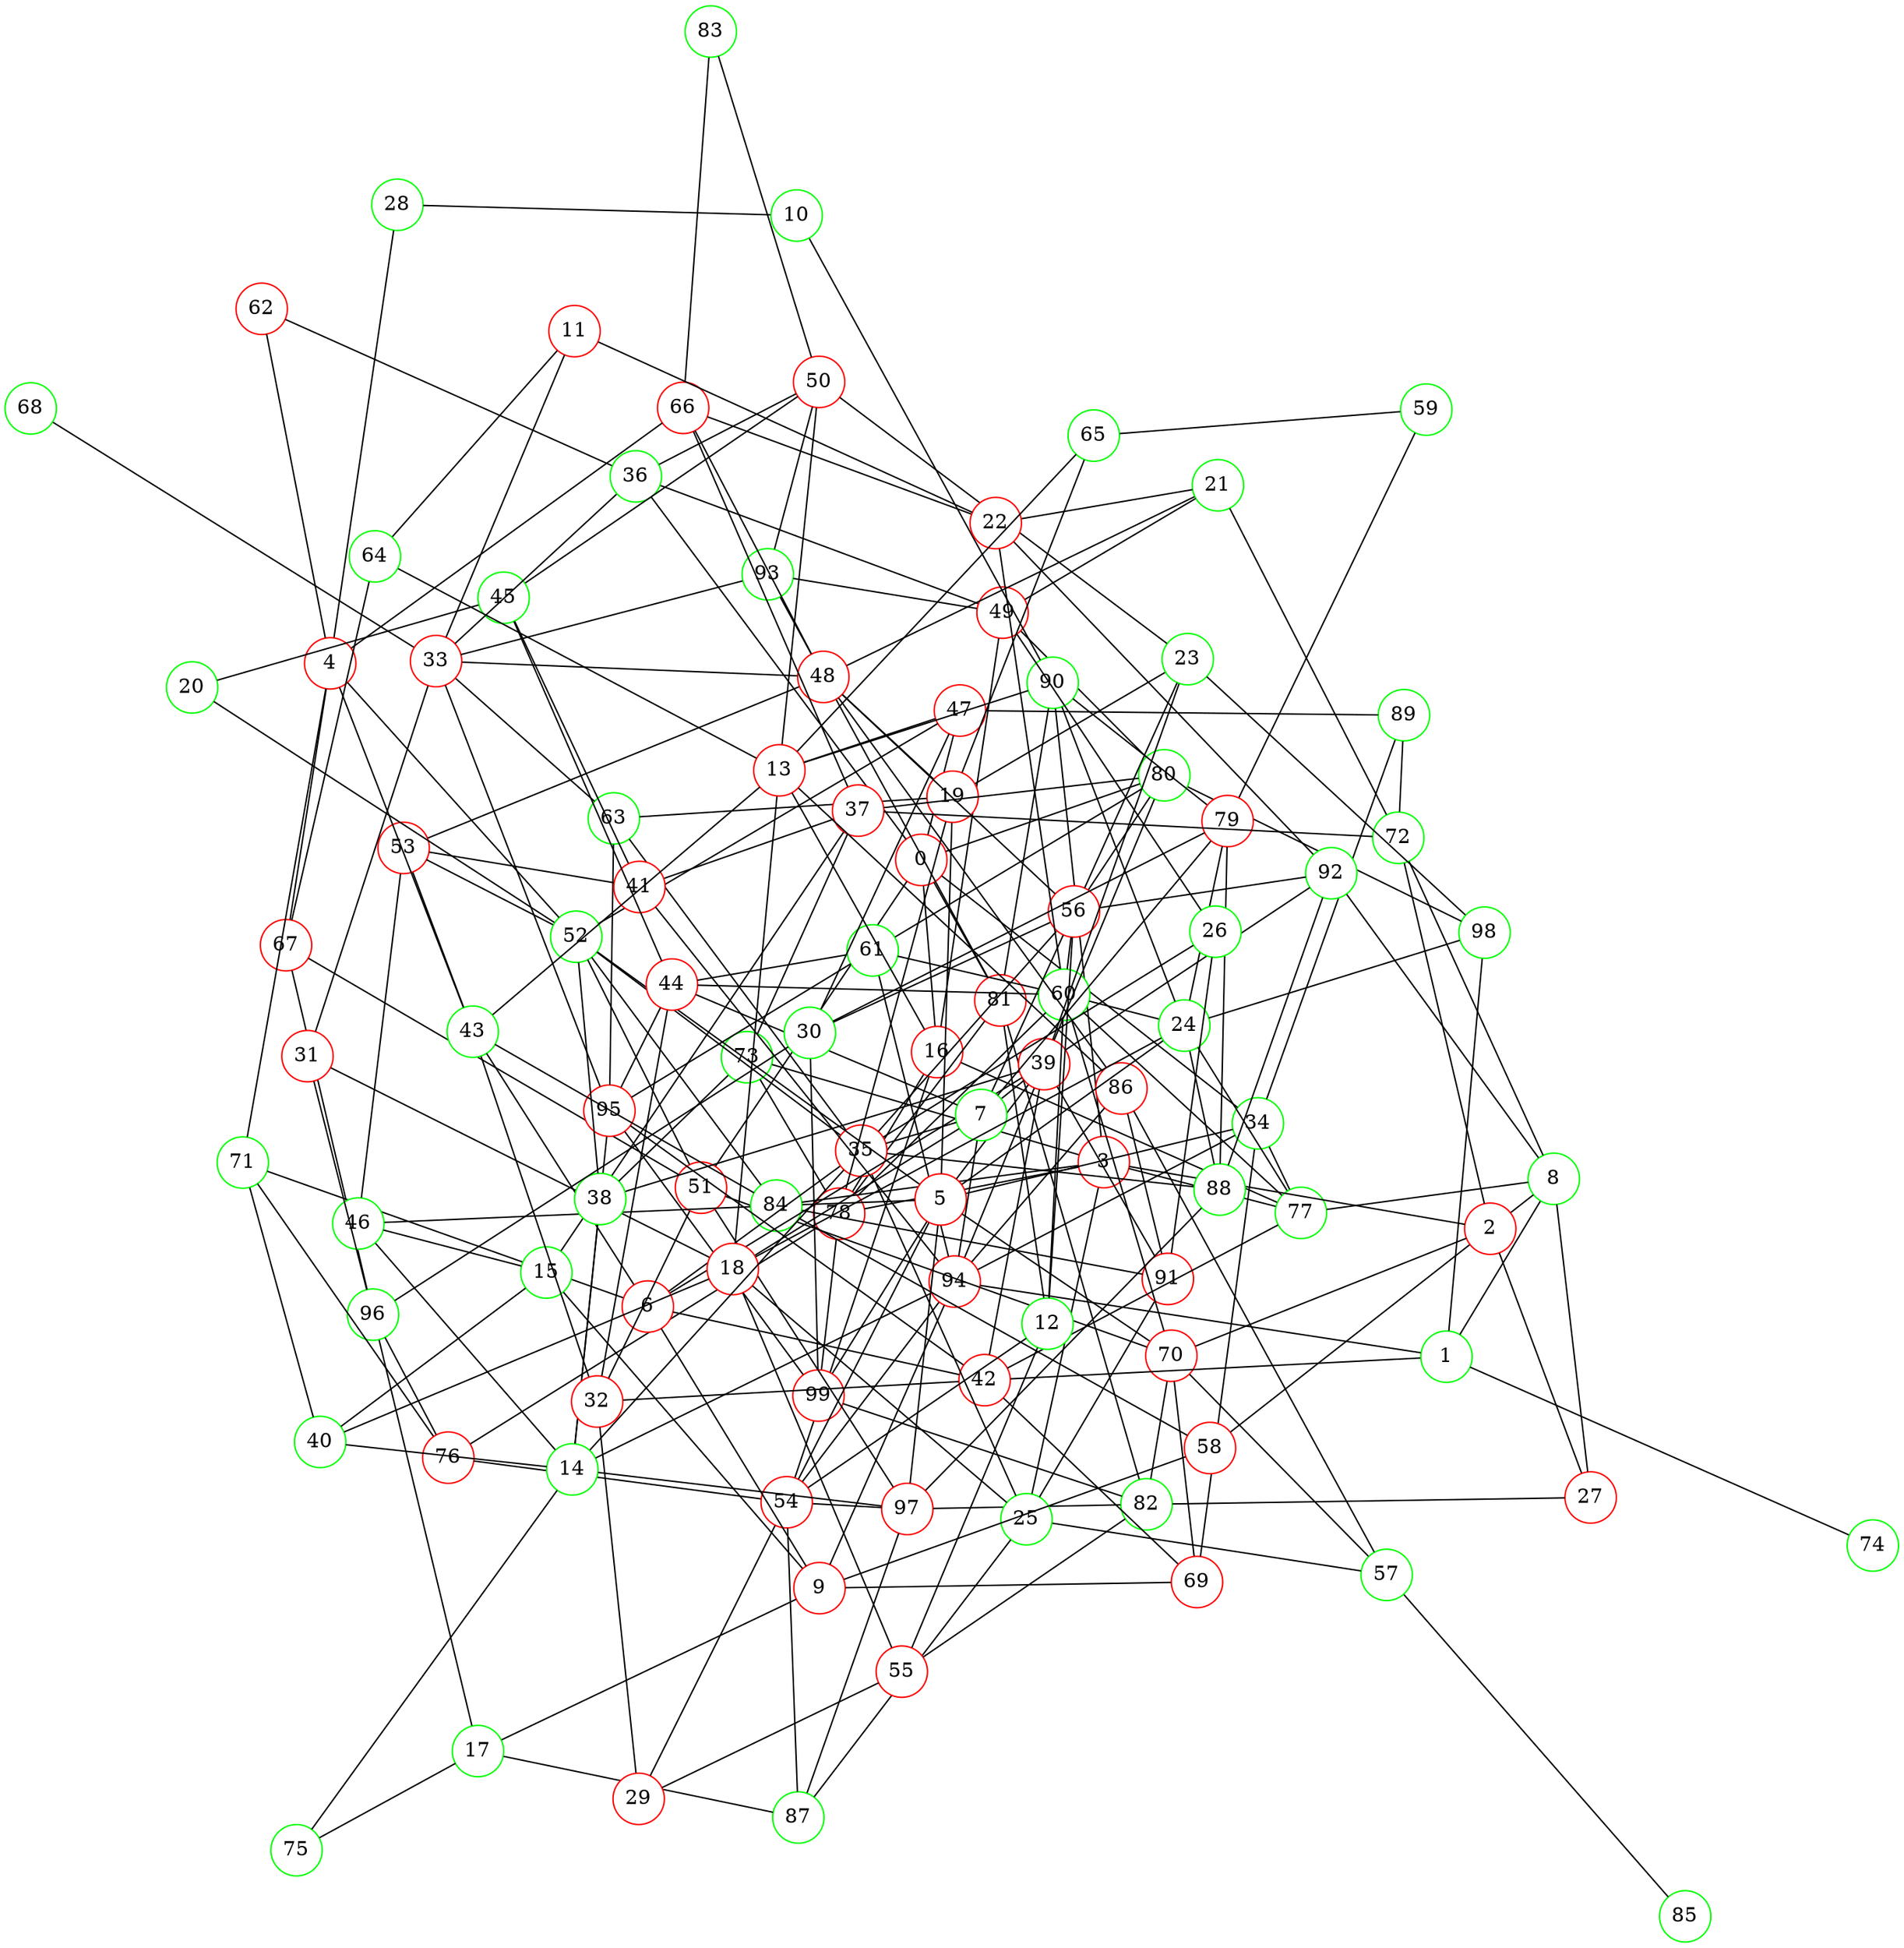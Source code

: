 graph {
graph ["layout"="fdp"]
node ["style"="filled","fillcolor"="white","fixedsize"="true","shape"="circle"]
"0" ["color"="red"]
"16" ["color"="red"]
"49" ["color"="red"]
"80" ["color"="green"]
"98" ["color"="green"]
"93" ["color"="green"]
"54" ["color"="red"]
"97" ["color"="red"]
"87" ["color"="green"]
"76" ["color"="red"]
"96" ["color"="green"]
"78" ["color"="red"]
"81" ["color"="red"]
"82" ["color"="green"]
"99" ["color"="red"]
"90" ["color"="green"]
"94" ["color"="red"]
"77" ["color"="green"]
"34" ["color"="green"]
"69" ["color"="red"]
"70" ["color"="red"]
"89" ["color"="green"]
"51" ["color"="red"]
"67" ["color"="red"]
"52" ["color"="green"]
"84" ["color"="green"]
"91" ["color"="red"]
"53" ["color"="red"]
"36" ["color"="green"]
"50" ["color"="red"]
"83" ["color"="green"]
"62" ["color"="red"]
"47" ["color"="red"]
"1" ["color"="green"]
"8" ["color"="green"]
"72" ["color"="green"]
"58" ["color"="red"]
"27" ["color"="red"]
"92" ["color"="green"]
"42" ["color"="red"]
"95" ["color"="red"]
"74" ["color"="green"]
"2" ["color"="red"]
"3" ["color"="red"]
"25" ["color"="green"]
"35" ["color"="red"]
"56" ["color"="red"]
"60" ["color"="green"]
"61" ["color"="green"]
"88" ["color"="green"]
"63" ["color"="green"]
"57" ["color"="green"]
"85" ["color"="green"]
"86" ["color"="red"]
"73" ["color"="green"]
"4" ["color"="red"]
"66" ["color"="red"]
"71" ["color"="green"]
"43" ["color"="green"]
"28" ["color"="green"]
"5" ["color"="red"]
"19" ["color"="red"]
"48" ["color"="red"]
"65" ["color"="green"]
"23" ["color"="green"]
"39" ["color"="red"]
"24" ["color"="green"]
"79" ["color"="red"]
"6" ["color"="red"]
"9" ["color"="red"]
"17" ["color"="green"]
"75" ["color"="green"]
"15" ["color"="green"]
"37" ["color"="red"]
"41" ["color"="red"]
"45" ["color"="green"]
"40" ["color"="green"]
"46" ["color"="green"]
"7" ["color"="green"]
"18" ["color"="red"]
"55" ["color"="red"]
"31" ["color"="red"]
"33" ["color"="red"]
"68" ["color"="green"]
"44" ["color"="red"]
"10" ["color"="green"]
"11" ["color"="red"]
"64" ["color"="green"]
"22" ["color"="red"]
"12" ["color"="green"]
"13" ["color"="red"]
"14" ["color"="green"]
"38" ["color"="green"]
"20" ["color"="green"]
"21" ["color"="green"]
"26" ["color"="green"]
"29" ["color"="red"]
"32" ["color"="red"]
"30" ["color"="green"]
"59" ["color"="green"]
"0" -- "16"
"0" -- "80"
"0" -- "81"
"0" -- "34"
"0" -- "51"
"0" -- "36"
"0" -- "47"
"16" -- "49"
"16" -- "54"
"16" -- "77"
"16" -- "78"
"49" -- "80"
"49" -- "93"
"80" -- "98"
"54" -- "97"
"54" -- "87"
"54" -- "76"
"54" -- "94"
"87" -- "97"
"76" -- "96"
"76" -- "78"
"78" -- "81"
"78" -- "99"
"81" -- "82"
"81" -- "90"
"81" -- "93"
"82" -- "97"
"82" -- "99"
"34" -- "69"
"34" -- "89"
"34" -- "77"
"34" -- "94"
"69" -- "70"
"70" -- "82"
"51" -- "97"
"51" -- "67"
"51" -- "52"
"51" -- "70"
"67" -- "96"
"52" -- "84"
"52" -- "53"
"84" -- "91"
"36" -- "49"
"36" -- "50"
"36" -- "62"
"50" -- "83"
"50" -- "93"
"47" -- "52"
"47" -- "89"
"1" -- "98"
"1" -- "8"
"1" -- "42"
"1" -- "74"
"1" -- "94"
"8" -- "72"
"8" -- "58"
"8" -- "27"
"8" -- "92"
"8" -- "77"
"72" -- "89"
"58" -- "84"
"27" -- "82"
"42" -- "69"
"42" -- "77"
"42" -- "95"
"95" -- "99"
"2" -- "3"
"2" -- "70"
"2" -- "72"
"2" -- "27"
"3" -- "84"
"3" -- "25"
"3" -- "73"
"3" -- "90"
"3" -- "77"
"3" -- "78"
"25" -- "35"
"25" -- "87"
"25" -- "57"
"25" -- "91"
"35" -- "52"
"35" -- "56"
"35" -- "88"
"35" -- "63"
"56" -- "80"
"56" -- "60"
"56" -- "92"
"60" -- "70"
"60" -- "61"
"60" -- "77"
"60" -- "78"
"61" -- "80"
"61" -- "94"
"61" -- "95"
"88" -- "97"
"88" -- "92"
"63" -- "95"
"57" -- "85"
"57" -- "70"
"57" -- "86"
"86" -- "91"
"86" -- "94"
"73" -- "78"
"4" -- "66"
"4" -- "67"
"4" -- "52"
"4" -- "71"
"4" -- "43"
"4" -- "28"
"4" -- "62"
"66" -- "83"
"71" -- "76"
"43" -- "84"
"43" -- "53"
"5" -- "97"
"5" -- "34"
"5" -- "19"
"5" -- "99"
"5" -- "52"
"5" -- "84"
"5" -- "54"
"5" -- "70"
"5" -- "39"
"5" -- "24"
"19" -- "48"
"19" -- "65"
"19" -- "23"
"19" -- "78"
"19" -- "63"
"48" -- "66"
"48" -- "53"
"48" -- "86"
"48" -- "56"
"23" -- "50"
"23" -- "98"
"23" -- "39"
"23" -- "56"
"39" -- "80"
"39" -- "42"
"39" -- "91"
"39" -- "92"
"39" -- "94"
"24" -- "98"
"24" -- "88"
"24" -- "90"
"24" -- "60"
"24" -- "77"
"24" -- "79"
"79" -- "88"
"79" -- "90"
"6" -- "35"
"6" -- "39"
"6" -- "71"
"6" -- "9"
"6" -- "42"
"6" -- "43"
"9" -- "17"
"9" -- "69"
"9" -- "58"
"9" -- "94"
"9" -- "15"
"17" -- "96"
"17" -- "87"
"17" -- "75"
"15" -- "37"
"15" -- "40"
"15" -- "46"
"37" -- "80"
"37" -- "66"
"37" -- "72"
"37" -- "41"
"37" -- "73"
"41" -- "53"
"41" -- "45"
"41" -- "94"
"45" -- "50"
"40" -- "71"
"46" -- "84"
"46" -- "53"
"7" -- "18"
"7" -- "35"
"7" -- "39"
"7" -- "56"
"7" -- "44"
"7" -- "94"
"7" -- "79"
"18" -- "55"
"18" -- "24"
"18" -- "40"
"18" -- "25"
"18" -- "31"
"55" -- "82"
"31" -- "96"
"31" -- "33"
"33" -- "48"
"33" -- "36"
"33" -- "68"
"33" -- "93"
"33" -- "63"
"33" -- "95"
"44" -- "60"
"44" -- "45"
"44" -- "61"
"44" -- "95"
"10" -- "90"
"10" -- "28"
"11" -- "64"
"11" -- "33"
"11" -- "22"
"64" -- "67"
"22" -- "66"
"22" -- "60"
"22" -- "92"
"12" -- "81"
"12" -- "54"
"12" -- "55"
"12" -- "56"
"12" -- "60"
"13" -- "16"
"13" -- "64"
"13" -- "65"
"13" -- "18"
"13" -- "50"
"13" -- "86"
"13" -- "90"
"13" -- "43"
"13" -- "47"
"14" -- "97"
"14" -- "35"
"14" -- "38"
"14" -- "40"
"14" -- "75"
"14" -- "46"
"14" -- "94"
"14" -- "95"
"38" -- "52"
"38" -- "39"
"38" -- "73"
"20" -- "52"
"20" -- "45"
"21" -- "48"
"21" -- "49"
"21" -- "22"
"21" -- "72"
"26" -- "49"
"26" -- "35"
"26" -- "91"
"29" -- "32"
"29" -- "54"
"29" -- "55"
"32" -- "51"
"32" -- "42"
"32" -- "43"
"32" -- "44"
"30" -- "96"
"30" -- "99"
"30" -- "56"
"30" -- "47"
"30" -- "79"
"59" -- "65"
"59" -- "79"
}